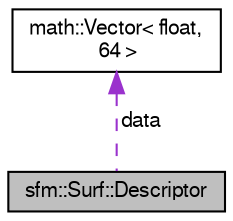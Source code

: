 digraph "sfm::Surf::Descriptor"
{
  edge [fontname="FreeSans",fontsize="10",labelfontname="FreeSans",labelfontsize="10"];
  node [fontname="FreeSans",fontsize="10",shape=record];
  Node0 [label="sfm::Surf::Descriptor",height=0.2,width=0.4,color="black", fillcolor="grey75", style="filled", fontcolor="black"];
  Node1 -> Node0 [dir="back",color="darkorchid3",fontsize="10",style="dashed",label=" data" ,fontname="FreeSans"];
  Node1 [label="math::Vector\< float,\l 64 \>",height=0.2,width=0.4,color="black", fillcolor="white", style="filled",URL="$classmath_1_1_vector.html"];
}
